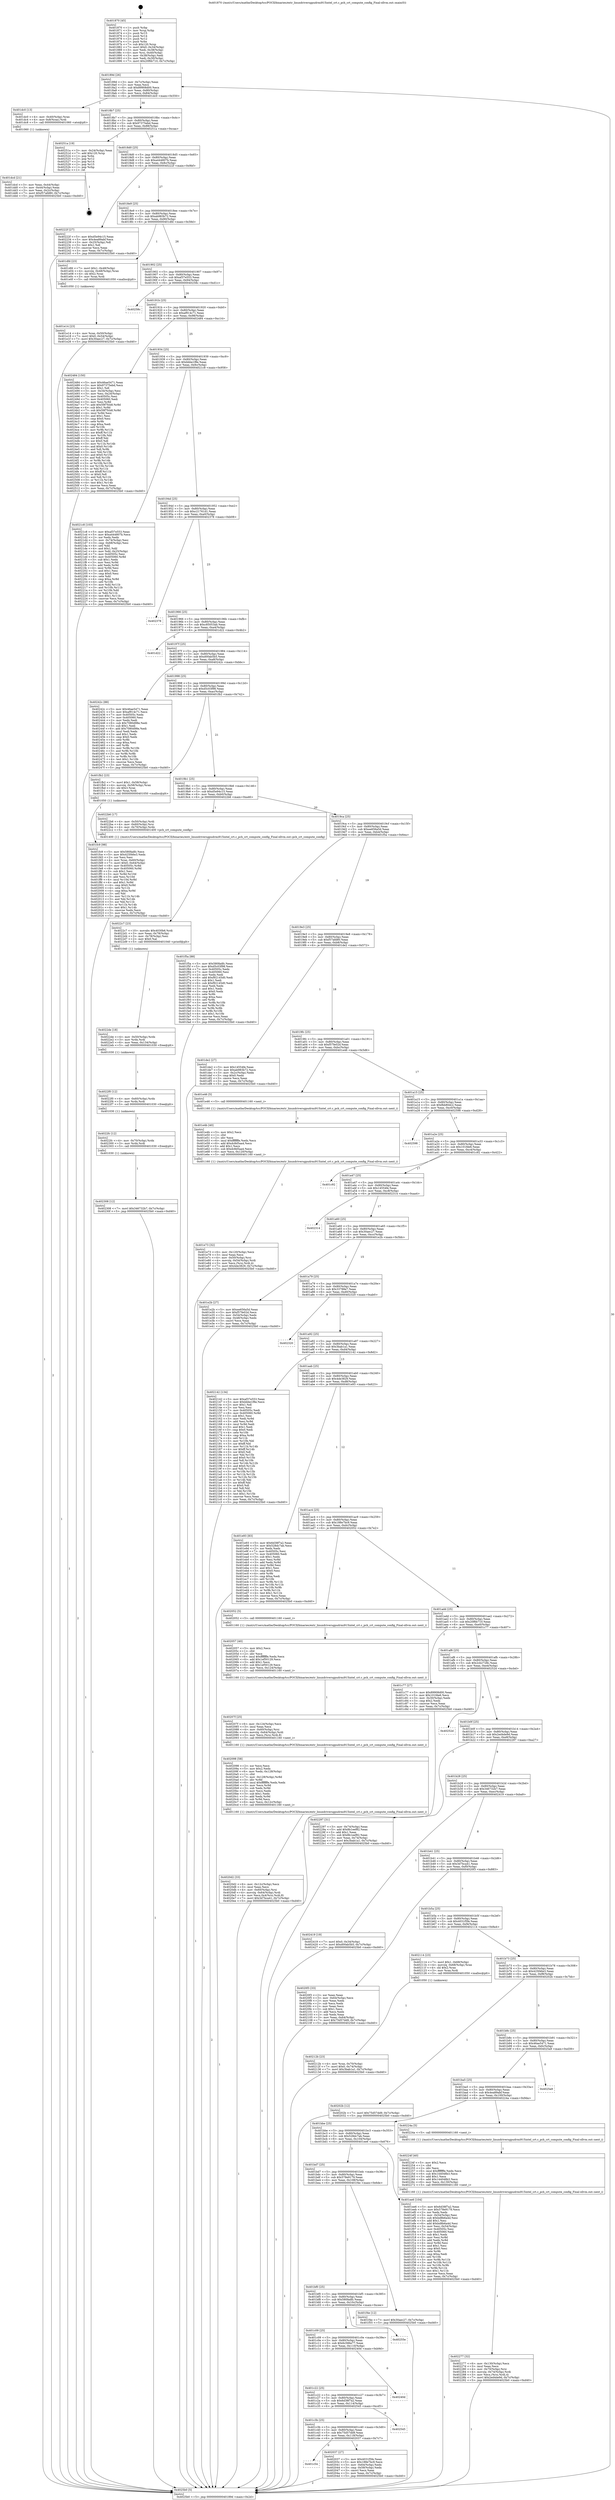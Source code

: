 digraph "0x401870" {
  label = "0x401870 (/mnt/c/Users/mathe/Desktop/tcc/POCII/binaries/extr_linuxdriversgpudrmi915intel_crt.c_pch_crt_compute_config_Final-ollvm.out::main(0))"
  labelloc = "t"
  node[shape=record]

  Entry [label="",width=0.3,height=0.3,shape=circle,fillcolor=black,style=filled]
  "0x40189d" [label="{
     0x40189d [26]\l
     | [instrs]\l
     &nbsp;&nbsp;0x40189d \<+3\>: mov -0x7c(%rbp),%eax\l
     &nbsp;&nbsp;0x4018a0 \<+2\>: mov %eax,%ecx\l
     &nbsp;&nbsp;0x4018a2 \<+6\>: sub $0x89908d00,%ecx\l
     &nbsp;&nbsp;0x4018a8 \<+3\>: mov %eax,-0x80(%rbp)\l
     &nbsp;&nbsp;0x4018ab \<+6\>: mov %ecx,-0x84(%rbp)\l
     &nbsp;&nbsp;0x4018b1 \<+6\>: je 0000000000401dc0 \<main+0x550\>\l
  }"]
  "0x401dc0" [label="{
     0x401dc0 [13]\l
     | [instrs]\l
     &nbsp;&nbsp;0x401dc0 \<+4\>: mov -0x40(%rbp),%rax\l
     &nbsp;&nbsp;0x401dc4 \<+4\>: mov 0x8(%rax),%rdi\l
     &nbsp;&nbsp;0x401dc8 \<+5\>: call 0000000000401060 \<atoi@plt\>\l
     | [calls]\l
     &nbsp;&nbsp;0x401060 \{1\} (unknown)\l
  }"]
  "0x4018b7" [label="{
     0x4018b7 [25]\l
     | [instrs]\l
     &nbsp;&nbsp;0x4018b7 \<+5\>: jmp 00000000004018bc \<main+0x4c\>\l
     &nbsp;&nbsp;0x4018bc \<+3\>: mov -0x80(%rbp),%eax\l
     &nbsp;&nbsp;0x4018bf \<+5\>: sub $0x97375ebd,%eax\l
     &nbsp;&nbsp;0x4018c4 \<+6\>: mov %eax,-0x88(%rbp)\l
     &nbsp;&nbsp;0x4018ca \<+6\>: je 000000000040251a \<main+0xcaa\>\l
  }"]
  Exit [label="",width=0.3,height=0.3,shape=circle,fillcolor=black,style=filled,peripheries=2]
  "0x40251a" [label="{
     0x40251a [19]\l
     | [instrs]\l
     &nbsp;&nbsp;0x40251a \<+3\>: mov -0x24(%rbp),%eax\l
     &nbsp;&nbsp;0x40251d \<+7\>: add $0x120,%rsp\l
     &nbsp;&nbsp;0x402524 \<+1\>: pop %rbx\l
     &nbsp;&nbsp;0x402525 \<+2\>: pop %r12\l
     &nbsp;&nbsp;0x402527 \<+2\>: pop %r14\l
     &nbsp;&nbsp;0x402529 \<+2\>: pop %r15\l
     &nbsp;&nbsp;0x40252b \<+1\>: pop %rbp\l
     &nbsp;&nbsp;0x40252c \<+1\>: ret\l
  }"]
  "0x4018d0" [label="{
     0x4018d0 [25]\l
     | [instrs]\l
     &nbsp;&nbsp;0x4018d0 \<+5\>: jmp 00000000004018d5 \<main+0x65\>\l
     &nbsp;&nbsp;0x4018d5 \<+3\>: mov -0x80(%rbp),%eax\l
     &nbsp;&nbsp;0x4018d8 \<+5\>: sub $0xa444807b,%eax\l
     &nbsp;&nbsp;0x4018dd \<+6\>: mov %eax,-0x8c(%rbp)\l
     &nbsp;&nbsp;0x4018e3 \<+6\>: je 000000000040222f \<main+0x9bf\>\l
  }"]
  "0x402308" [label="{
     0x402308 [12]\l
     | [instrs]\l
     &nbsp;&nbsp;0x402308 \<+7\>: movl $0x346732b7,-0x7c(%rbp)\l
     &nbsp;&nbsp;0x40230f \<+5\>: jmp 00000000004025b0 \<main+0xd40\>\l
  }"]
  "0x40222f" [label="{
     0x40222f [27]\l
     | [instrs]\l
     &nbsp;&nbsp;0x40222f \<+5\>: mov $0xd5e94c15,%eax\l
     &nbsp;&nbsp;0x402234 \<+5\>: mov $0x4ea89abf,%ecx\l
     &nbsp;&nbsp;0x402239 \<+3\>: mov -0x25(%rbp),%dl\l
     &nbsp;&nbsp;0x40223c \<+3\>: test $0x1,%dl\l
     &nbsp;&nbsp;0x40223f \<+3\>: cmovne %ecx,%eax\l
     &nbsp;&nbsp;0x402242 \<+3\>: mov %eax,-0x7c(%rbp)\l
     &nbsp;&nbsp;0x402245 \<+5\>: jmp 00000000004025b0 \<main+0xd40\>\l
  }"]
  "0x4018e9" [label="{
     0x4018e9 [25]\l
     | [instrs]\l
     &nbsp;&nbsp;0x4018e9 \<+5\>: jmp 00000000004018ee \<main+0x7e\>\l
     &nbsp;&nbsp;0x4018ee \<+3\>: mov -0x80(%rbp),%eax\l
     &nbsp;&nbsp;0x4018f1 \<+5\>: sub $0xab983b72,%eax\l
     &nbsp;&nbsp;0x4018f6 \<+6\>: mov %eax,-0x90(%rbp)\l
     &nbsp;&nbsp;0x4018fc \<+6\>: je 0000000000401dfd \<main+0x58d\>\l
  }"]
  "0x4022fc" [label="{
     0x4022fc [12]\l
     | [instrs]\l
     &nbsp;&nbsp;0x4022fc \<+4\>: mov -0x70(%rbp),%rdx\l
     &nbsp;&nbsp;0x402300 \<+3\>: mov %rdx,%rdi\l
     &nbsp;&nbsp;0x402303 \<+5\>: call 0000000000401030 \<free@plt\>\l
     | [calls]\l
     &nbsp;&nbsp;0x401030 \{1\} (unknown)\l
  }"]
  "0x401dfd" [label="{
     0x401dfd [23]\l
     | [instrs]\l
     &nbsp;&nbsp;0x401dfd \<+7\>: movl $0x1,-0x48(%rbp)\l
     &nbsp;&nbsp;0x401e04 \<+4\>: movslq -0x48(%rbp),%rax\l
     &nbsp;&nbsp;0x401e08 \<+4\>: shl $0x2,%rax\l
     &nbsp;&nbsp;0x401e0c \<+3\>: mov %rax,%rdi\l
     &nbsp;&nbsp;0x401e0f \<+5\>: call 0000000000401050 \<malloc@plt\>\l
     | [calls]\l
     &nbsp;&nbsp;0x401050 \{1\} (unknown)\l
  }"]
  "0x401902" [label="{
     0x401902 [25]\l
     | [instrs]\l
     &nbsp;&nbsp;0x401902 \<+5\>: jmp 0000000000401907 \<main+0x97\>\l
     &nbsp;&nbsp;0x401907 \<+3\>: mov -0x80(%rbp),%eax\l
     &nbsp;&nbsp;0x40190a \<+5\>: sub $0xaf37e553,%eax\l
     &nbsp;&nbsp;0x40190f \<+6\>: mov %eax,-0x94(%rbp)\l
     &nbsp;&nbsp;0x401915 \<+6\>: je 000000000040258c \<main+0xd1c\>\l
  }"]
  "0x4022f0" [label="{
     0x4022f0 [12]\l
     | [instrs]\l
     &nbsp;&nbsp;0x4022f0 \<+4\>: mov -0x60(%rbp),%rdx\l
     &nbsp;&nbsp;0x4022f4 \<+3\>: mov %rdx,%rdi\l
     &nbsp;&nbsp;0x4022f7 \<+5\>: call 0000000000401030 \<free@plt\>\l
     | [calls]\l
     &nbsp;&nbsp;0x401030 \{1\} (unknown)\l
  }"]
  "0x40258c" [label="{
     0x40258c\l
  }", style=dashed]
  "0x40191b" [label="{
     0x40191b [25]\l
     | [instrs]\l
     &nbsp;&nbsp;0x40191b \<+5\>: jmp 0000000000401920 \<main+0xb0\>\l
     &nbsp;&nbsp;0x401920 \<+3\>: mov -0x80(%rbp),%eax\l
     &nbsp;&nbsp;0x401923 \<+5\>: sub $0xaf914c71,%eax\l
     &nbsp;&nbsp;0x401928 \<+6\>: mov %eax,-0x98(%rbp)\l
     &nbsp;&nbsp;0x40192e \<+6\>: je 0000000000402484 \<main+0xc14\>\l
  }"]
  "0x4022de" [label="{
     0x4022de [18]\l
     | [instrs]\l
     &nbsp;&nbsp;0x4022de \<+4\>: mov -0x50(%rbp),%rdx\l
     &nbsp;&nbsp;0x4022e2 \<+3\>: mov %rdx,%rdi\l
     &nbsp;&nbsp;0x4022e5 \<+6\>: mov %eax,-0x134(%rbp)\l
     &nbsp;&nbsp;0x4022eb \<+5\>: call 0000000000401030 \<free@plt\>\l
     | [calls]\l
     &nbsp;&nbsp;0x401030 \{1\} (unknown)\l
  }"]
  "0x402484" [label="{
     0x402484 [150]\l
     | [instrs]\l
     &nbsp;&nbsp;0x402484 \<+5\>: mov $0x46ae5471,%eax\l
     &nbsp;&nbsp;0x402489 \<+5\>: mov $0x97375ebd,%ecx\l
     &nbsp;&nbsp;0x40248e \<+2\>: mov $0x1,%dl\l
     &nbsp;&nbsp;0x402490 \<+3\>: mov -0x34(%rbp),%esi\l
     &nbsp;&nbsp;0x402493 \<+3\>: mov %esi,-0x24(%rbp)\l
     &nbsp;&nbsp;0x402496 \<+7\>: mov 0x40505c,%esi\l
     &nbsp;&nbsp;0x40249d \<+7\>: mov 0x405060,%edi\l
     &nbsp;&nbsp;0x4024a4 \<+3\>: mov %esi,%r8d\l
     &nbsp;&nbsp;0x4024a7 \<+7\>: add $0x59f7fcb8,%r8d\l
     &nbsp;&nbsp;0x4024ae \<+4\>: sub $0x1,%r8d\l
     &nbsp;&nbsp;0x4024b2 \<+7\>: sub $0x59f7fcb8,%r8d\l
     &nbsp;&nbsp;0x4024b9 \<+4\>: imul %r8d,%esi\l
     &nbsp;&nbsp;0x4024bd \<+3\>: and $0x1,%esi\l
     &nbsp;&nbsp;0x4024c0 \<+3\>: cmp $0x0,%esi\l
     &nbsp;&nbsp;0x4024c3 \<+4\>: sete %r9b\l
     &nbsp;&nbsp;0x4024c7 \<+3\>: cmp $0xa,%edi\l
     &nbsp;&nbsp;0x4024ca \<+4\>: setl %r10b\l
     &nbsp;&nbsp;0x4024ce \<+3\>: mov %r9b,%r11b\l
     &nbsp;&nbsp;0x4024d1 \<+4\>: xor $0xff,%r11b\l
     &nbsp;&nbsp;0x4024d5 \<+3\>: mov %r10b,%bl\l
     &nbsp;&nbsp;0x4024d8 \<+3\>: xor $0xff,%bl\l
     &nbsp;&nbsp;0x4024db \<+3\>: xor $0x0,%dl\l
     &nbsp;&nbsp;0x4024de \<+3\>: mov %r11b,%r14b\l
     &nbsp;&nbsp;0x4024e1 \<+4\>: and $0x0,%r14b\l
     &nbsp;&nbsp;0x4024e5 \<+3\>: and %dl,%r9b\l
     &nbsp;&nbsp;0x4024e8 \<+3\>: mov %bl,%r15b\l
     &nbsp;&nbsp;0x4024eb \<+4\>: and $0x0,%r15b\l
     &nbsp;&nbsp;0x4024ef \<+3\>: and %dl,%r10b\l
     &nbsp;&nbsp;0x4024f2 \<+3\>: or %r9b,%r14b\l
     &nbsp;&nbsp;0x4024f5 \<+3\>: or %r10b,%r15b\l
     &nbsp;&nbsp;0x4024f8 \<+3\>: xor %r15b,%r14b\l
     &nbsp;&nbsp;0x4024fb \<+3\>: or %bl,%r11b\l
     &nbsp;&nbsp;0x4024fe \<+4\>: xor $0xff,%r11b\l
     &nbsp;&nbsp;0x402502 \<+3\>: or $0x0,%dl\l
     &nbsp;&nbsp;0x402505 \<+3\>: and %dl,%r11b\l
     &nbsp;&nbsp;0x402508 \<+3\>: or %r11b,%r14b\l
     &nbsp;&nbsp;0x40250b \<+4\>: test $0x1,%r14b\l
     &nbsp;&nbsp;0x40250f \<+3\>: cmovne %ecx,%eax\l
     &nbsp;&nbsp;0x402512 \<+3\>: mov %eax,-0x7c(%rbp)\l
     &nbsp;&nbsp;0x402515 \<+5\>: jmp 00000000004025b0 \<main+0xd40\>\l
  }"]
  "0x401934" [label="{
     0x401934 [25]\l
     | [instrs]\l
     &nbsp;&nbsp;0x401934 \<+5\>: jmp 0000000000401939 \<main+0xc9\>\l
     &nbsp;&nbsp;0x401939 \<+3\>: mov -0x80(%rbp),%eax\l
     &nbsp;&nbsp;0x40193c \<+5\>: sub $0xbbbe1f8e,%eax\l
     &nbsp;&nbsp;0x401941 \<+6\>: mov %eax,-0x9c(%rbp)\l
     &nbsp;&nbsp;0x401947 \<+6\>: je 00000000004021c8 \<main+0x958\>\l
  }"]
  "0x4022c7" [label="{
     0x4022c7 [23]\l
     | [instrs]\l
     &nbsp;&nbsp;0x4022c7 \<+10\>: movabs $0x4030b6,%rdi\l
     &nbsp;&nbsp;0x4022d1 \<+3\>: mov %eax,-0x78(%rbp)\l
     &nbsp;&nbsp;0x4022d4 \<+3\>: mov -0x78(%rbp),%esi\l
     &nbsp;&nbsp;0x4022d7 \<+2\>: mov $0x0,%al\l
     &nbsp;&nbsp;0x4022d9 \<+5\>: call 0000000000401040 \<printf@plt\>\l
     | [calls]\l
     &nbsp;&nbsp;0x401040 \{1\} (unknown)\l
  }"]
  "0x4021c8" [label="{
     0x4021c8 [103]\l
     | [instrs]\l
     &nbsp;&nbsp;0x4021c8 \<+5\>: mov $0xaf37e553,%eax\l
     &nbsp;&nbsp;0x4021cd \<+5\>: mov $0xa444807b,%ecx\l
     &nbsp;&nbsp;0x4021d2 \<+2\>: xor %edx,%edx\l
     &nbsp;&nbsp;0x4021d4 \<+3\>: mov -0x74(%rbp),%esi\l
     &nbsp;&nbsp;0x4021d7 \<+3\>: cmp -0x68(%rbp),%esi\l
     &nbsp;&nbsp;0x4021da \<+4\>: setl %dil\l
     &nbsp;&nbsp;0x4021de \<+4\>: and $0x1,%dil\l
     &nbsp;&nbsp;0x4021e2 \<+4\>: mov %dil,-0x25(%rbp)\l
     &nbsp;&nbsp;0x4021e6 \<+7\>: mov 0x40505c,%esi\l
     &nbsp;&nbsp;0x4021ed \<+8\>: mov 0x405060,%r8d\l
     &nbsp;&nbsp;0x4021f5 \<+3\>: sub $0x1,%edx\l
     &nbsp;&nbsp;0x4021f8 \<+3\>: mov %esi,%r9d\l
     &nbsp;&nbsp;0x4021fb \<+3\>: add %edx,%r9d\l
     &nbsp;&nbsp;0x4021fe \<+4\>: imul %r9d,%esi\l
     &nbsp;&nbsp;0x402202 \<+3\>: and $0x1,%esi\l
     &nbsp;&nbsp;0x402205 \<+3\>: cmp $0x0,%esi\l
     &nbsp;&nbsp;0x402208 \<+4\>: sete %dil\l
     &nbsp;&nbsp;0x40220c \<+4\>: cmp $0xa,%r8d\l
     &nbsp;&nbsp;0x402210 \<+4\>: setl %r10b\l
     &nbsp;&nbsp;0x402214 \<+3\>: mov %dil,%r11b\l
     &nbsp;&nbsp;0x402217 \<+3\>: and %r10b,%r11b\l
     &nbsp;&nbsp;0x40221a \<+3\>: xor %r10b,%dil\l
     &nbsp;&nbsp;0x40221d \<+3\>: or %dil,%r11b\l
     &nbsp;&nbsp;0x402220 \<+4\>: test $0x1,%r11b\l
     &nbsp;&nbsp;0x402224 \<+3\>: cmovne %ecx,%eax\l
     &nbsp;&nbsp;0x402227 \<+3\>: mov %eax,-0x7c(%rbp)\l
     &nbsp;&nbsp;0x40222a \<+5\>: jmp 00000000004025b0 \<main+0xd40\>\l
  }"]
  "0x40194d" [label="{
     0x40194d [25]\l
     | [instrs]\l
     &nbsp;&nbsp;0x40194d \<+5\>: jmp 0000000000401952 \<main+0xe2\>\l
     &nbsp;&nbsp;0x401952 \<+3\>: mov -0x80(%rbp),%eax\l
     &nbsp;&nbsp;0x401955 \<+5\>: sub $0xc21761d1,%eax\l
     &nbsp;&nbsp;0x40195a \<+6\>: mov %eax,-0xa0(%rbp)\l
     &nbsp;&nbsp;0x401960 \<+6\>: je 0000000000402378 \<main+0xb08\>\l
  }"]
  "0x402277" [label="{
     0x402277 [32]\l
     | [instrs]\l
     &nbsp;&nbsp;0x402277 \<+6\>: mov -0x130(%rbp),%ecx\l
     &nbsp;&nbsp;0x40227d \<+3\>: imul %eax,%ecx\l
     &nbsp;&nbsp;0x402280 \<+4\>: mov -0x70(%rbp),%rsi\l
     &nbsp;&nbsp;0x402284 \<+4\>: movslq -0x74(%rbp),%rdi\l
     &nbsp;&nbsp;0x402288 \<+3\>: mov %ecx,(%rsi,%rdi,4)\l
     &nbsp;&nbsp;0x40228b \<+7\>: movl $0x2ed4de9d,-0x7c(%rbp)\l
     &nbsp;&nbsp;0x402292 \<+5\>: jmp 00000000004025b0 \<main+0xd40\>\l
  }"]
  "0x402378" [label="{
     0x402378\l
  }", style=dashed]
  "0x401966" [label="{
     0x401966 [25]\l
     | [instrs]\l
     &nbsp;&nbsp;0x401966 \<+5\>: jmp 000000000040196b \<main+0xfb\>\l
     &nbsp;&nbsp;0x40196b \<+3\>: mov -0x80(%rbp),%eax\l
     &nbsp;&nbsp;0x40196e \<+5\>: sub $0xc85053ab,%eax\l
     &nbsp;&nbsp;0x401973 \<+6\>: mov %eax,-0xa4(%rbp)\l
     &nbsp;&nbsp;0x401979 \<+6\>: je 0000000000401d22 \<main+0x4b2\>\l
  }"]
  "0x40224f" [label="{
     0x40224f [40]\l
     | [instrs]\l
     &nbsp;&nbsp;0x40224f \<+5\>: mov $0x2,%ecx\l
     &nbsp;&nbsp;0x402254 \<+1\>: cltd\l
     &nbsp;&nbsp;0x402255 \<+2\>: idiv %ecx\l
     &nbsp;&nbsp;0x402257 \<+6\>: imul $0xfffffffe,%edx,%ecx\l
     &nbsp;&nbsp;0x40225d \<+6\>: sub $0x144048b3,%ecx\l
     &nbsp;&nbsp;0x402263 \<+3\>: add $0x1,%ecx\l
     &nbsp;&nbsp;0x402266 \<+6\>: add $0x144048b3,%ecx\l
     &nbsp;&nbsp;0x40226c \<+6\>: mov %ecx,-0x130(%rbp)\l
     &nbsp;&nbsp;0x402272 \<+5\>: call 0000000000401160 \<next_i\>\l
     | [calls]\l
     &nbsp;&nbsp;0x401160 \{1\} (/mnt/c/Users/mathe/Desktop/tcc/POCII/binaries/extr_linuxdriversgpudrmi915intel_crt.c_pch_crt_compute_config_Final-ollvm.out::next_i)\l
  }"]
  "0x401d22" [label="{
     0x401d22\l
  }", style=dashed]
  "0x40197f" [label="{
     0x40197f [25]\l
     | [instrs]\l
     &nbsp;&nbsp;0x40197f \<+5\>: jmp 0000000000401984 \<main+0x114\>\l
     &nbsp;&nbsp;0x401984 \<+3\>: mov -0x80(%rbp),%eax\l
     &nbsp;&nbsp;0x401987 \<+5\>: sub $0xd00ab5b5,%eax\l
     &nbsp;&nbsp;0x40198c \<+6\>: mov %eax,-0xa8(%rbp)\l
     &nbsp;&nbsp;0x401992 \<+6\>: je 000000000040242c \<main+0xbbc\>\l
  }"]
  "0x40212b" [label="{
     0x40212b [23]\l
     | [instrs]\l
     &nbsp;&nbsp;0x40212b \<+4\>: mov %rax,-0x70(%rbp)\l
     &nbsp;&nbsp;0x40212f \<+7\>: movl $0x0,-0x74(%rbp)\l
     &nbsp;&nbsp;0x402136 \<+7\>: movl $0x3bab1a1,-0x7c(%rbp)\l
     &nbsp;&nbsp;0x40213d \<+5\>: jmp 00000000004025b0 \<main+0xd40\>\l
  }"]
  "0x40242c" [label="{
     0x40242c [88]\l
     | [instrs]\l
     &nbsp;&nbsp;0x40242c \<+5\>: mov $0x46ae5471,%eax\l
     &nbsp;&nbsp;0x402431 \<+5\>: mov $0xaf914c71,%ecx\l
     &nbsp;&nbsp;0x402436 \<+7\>: mov 0x40505c,%edx\l
     &nbsp;&nbsp;0x40243d \<+7\>: mov 0x405060,%esi\l
     &nbsp;&nbsp;0x402444 \<+2\>: mov %edx,%edi\l
     &nbsp;&nbsp;0x402446 \<+6\>: sub $0x7080d98e,%edi\l
     &nbsp;&nbsp;0x40244c \<+3\>: sub $0x1,%edi\l
     &nbsp;&nbsp;0x40244f \<+6\>: add $0x7080d98e,%edi\l
     &nbsp;&nbsp;0x402455 \<+3\>: imul %edi,%edx\l
     &nbsp;&nbsp;0x402458 \<+3\>: and $0x1,%edx\l
     &nbsp;&nbsp;0x40245b \<+3\>: cmp $0x0,%edx\l
     &nbsp;&nbsp;0x40245e \<+4\>: sete %r8b\l
     &nbsp;&nbsp;0x402462 \<+3\>: cmp $0xa,%esi\l
     &nbsp;&nbsp;0x402465 \<+4\>: setl %r9b\l
     &nbsp;&nbsp;0x402469 \<+3\>: mov %r8b,%r10b\l
     &nbsp;&nbsp;0x40246c \<+3\>: and %r9b,%r10b\l
     &nbsp;&nbsp;0x40246f \<+3\>: xor %r9b,%r8b\l
     &nbsp;&nbsp;0x402472 \<+3\>: or %r8b,%r10b\l
     &nbsp;&nbsp;0x402475 \<+4\>: test $0x1,%r10b\l
     &nbsp;&nbsp;0x402479 \<+3\>: cmovne %ecx,%eax\l
     &nbsp;&nbsp;0x40247c \<+3\>: mov %eax,-0x7c(%rbp)\l
     &nbsp;&nbsp;0x40247f \<+5\>: jmp 00000000004025b0 \<main+0xd40\>\l
  }"]
  "0x401998" [label="{
     0x401998 [25]\l
     | [instrs]\l
     &nbsp;&nbsp;0x401998 \<+5\>: jmp 000000000040199d \<main+0x12d\>\l
     &nbsp;&nbsp;0x40199d \<+3\>: mov -0x80(%rbp),%eax\l
     &nbsp;&nbsp;0x4019a0 \<+5\>: sub $0xd5c03f98,%eax\l
     &nbsp;&nbsp;0x4019a5 \<+6\>: mov %eax,-0xac(%rbp)\l
     &nbsp;&nbsp;0x4019ab \<+6\>: je 0000000000401fb2 \<main+0x742\>\l
  }"]
  "0x4020d2" [label="{
     0x4020d2 [33]\l
     | [instrs]\l
     &nbsp;&nbsp;0x4020d2 \<+6\>: mov -0x12c(%rbp),%ecx\l
     &nbsp;&nbsp;0x4020d8 \<+3\>: imul %eax,%ecx\l
     &nbsp;&nbsp;0x4020db \<+4\>: mov -0x60(%rbp),%rsi\l
     &nbsp;&nbsp;0x4020df \<+4\>: movslq -0x64(%rbp),%rdi\l
     &nbsp;&nbsp;0x4020e3 \<+4\>: mov %ecx,0x4(%rsi,%rdi,8)\l
     &nbsp;&nbsp;0x4020e7 \<+7\>: movl $0x3d7bca41,-0x7c(%rbp)\l
     &nbsp;&nbsp;0x4020ee \<+5\>: jmp 00000000004025b0 \<main+0xd40\>\l
  }"]
  "0x401fb2" [label="{
     0x401fb2 [23]\l
     | [instrs]\l
     &nbsp;&nbsp;0x401fb2 \<+7\>: movl $0x1,-0x58(%rbp)\l
     &nbsp;&nbsp;0x401fb9 \<+4\>: movslq -0x58(%rbp),%rax\l
     &nbsp;&nbsp;0x401fbd \<+4\>: shl $0x3,%rax\l
     &nbsp;&nbsp;0x401fc1 \<+3\>: mov %rax,%rdi\l
     &nbsp;&nbsp;0x401fc4 \<+5\>: call 0000000000401050 \<malloc@plt\>\l
     | [calls]\l
     &nbsp;&nbsp;0x401050 \{1\} (unknown)\l
  }"]
  "0x4019b1" [label="{
     0x4019b1 [25]\l
     | [instrs]\l
     &nbsp;&nbsp;0x4019b1 \<+5\>: jmp 00000000004019b6 \<main+0x146\>\l
     &nbsp;&nbsp;0x4019b6 \<+3\>: mov -0x80(%rbp),%eax\l
     &nbsp;&nbsp;0x4019b9 \<+5\>: sub $0xd5e94c15,%eax\l
     &nbsp;&nbsp;0x4019be \<+6\>: mov %eax,-0xb0(%rbp)\l
     &nbsp;&nbsp;0x4019c4 \<+6\>: je 00000000004022b6 \<main+0xa46\>\l
  }"]
  "0x402098" [label="{
     0x402098 [58]\l
     | [instrs]\l
     &nbsp;&nbsp;0x402098 \<+2\>: xor %ecx,%ecx\l
     &nbsp;&nbsp;0x40209a \<+5\>: mov $0x2,%edx\l
     &nbsp;&nbsp;0x40209f \<+6\>: mov %edx,-0x128(%rbp)\l
     &nbsp;&nbsp;0x4020a5 \<+1\>: cltd\l
     &nbsp;&nbsp;0x4020a6 \<+7\>: mov -0x128(%rbp),%r8d\l
     &nbsp;&nbsp;0x4020ad \<+3\>: idiv %r8d\l
     &nbsp;&nbsp;0x4020b0 \<+6\>: imul $0xfffffffe,%edx,%edx\l
     &nbsp;&nbsp;0x4020b6 \<+3\>: mov %ecx,%r9d\l
     &nbsp;&nbsp;0x4020b9 \<+3\>: sub %edx,%r9d\l
     &nbsp;&nbsp;0x4020bc \<+2\>: mov %ecx,%edx\l
     &nbsp;&nbsp;0x4020be \<+3\>: sub $0x1,%edx\l
     &nbsp;&nbsp;0x4020c1 \<+3\>: add %edx,%r9d\l
     &nbsp;&nbsp;0x4020c4 \<+3\>: sub %r9d,%ecx\l
     &nbsp;&nbsp;0x4020c7 \<+6\>: mov %ecx,-0x12c(%rbp)\l
     &nbsp;&nbsp;0x4020cd \<+5\>: call 0000000000401160 \<next_i\>\l
     | [calls]\l
     &nbsp;&nbsp;0x401160 \{1\} (/mnt/c/Users/mathe/Desktop/tcc/POCII/binaries/extr_linuxdriversgpudrmi915intel_crt.c_pch_crt_compute_config_Final-ollvm.out::next_i)\l
  }"]
  "0x4022b6" [label="{
     0x4022b6 [17]\l
     | [instrs]\l
     &nbsp;&nbsp;0x4022b6 \<+4\>: mov -0x50(%rbp),%rdi\l
     &nbsp;&nbsp;0x4022ba \<+4\>: mov -0x60(%rbp),%rsi\l
     &nbsp;&nbsp;0x4022be \<+4\>: mov -0x70(%rbp),%rdx\l
     &nbsp;&nbsp;0x4022c2 \<+5\>: call 0000000000401400 \<pch_crt_compute_config\>\l
     | [calls]\l
     &nbsp;&nbsp;0x401400 \{1\} (/mnt/c/Users/mathe/Desktop/tcc/POCII/binaries/extr_linuxdriversgpudrmi915intel_crt.c_pch_crt_compute_config_Final-ollvm.out::pch_crt_compute_config)\l
  }"]
  "0x4019ca" [label="{
     0x4019ca [25]\l
     | [instrs]\l
     &nbsp;&nbsp;0x4019ca \<+5\>: jmp 00000000004019cf \<main+0x15f\>\l
     &nbsp;&nbsp;0x4019cf \<+3\>: mov -0x80(%rbp),%eax\l
     &nbsp;&nbsp;0x4019d2 \<+5\>: sub $0xee656a5d,%eax\l
     &nbsp;&nbsp;0x4019d7 \<+6\>: mov %eax,-0xb4(%rbp)\l
     &nbsp;&nbsp;0x4019dd \<+6\>: je 0000000000401f5a \<main+0x6ea\>\l
  }"]
  "0x40207f" [label="{
     0x40207f [25]\l
     | [instrs]\l
     &nbsp;&nbsp;0x40207f \<+6\>: mov -0x124(%rbp),%ecx\l
     &nbsp;&nbsp;0x402085 \<+3\>: imul %eax,%ecx\l
     &nbsp;&nbsp;0x402088 \<+4\>: mov -0x60(%rbp),%rsi\l
     &nbsp;&nbsp;0x40208c \<+4\>: movslq -0x64(%rbp),%rdi\l
     &nbsp;&nbsp;0x402090 \<+3\>: mov %ecx,(%rsi,%rdi,8)\l
     &nbsp;&nbsp;0x402093 \<+5\>: call 0000000000401160 \<next_i\>\l
     | [calls]\l
     &nbsp;&nbsp;0x401160 \{1\} (/mnt/c/Users/mathe/Desktop/tcc/POCII/binaries/extr_linuxdriversgpudrmi915intel_crt.c_pch_crt_compute_config_Final-ollvm.out::next_i)\l
  }"]
  "0x401f5a" [label="{
     0x401f5a [88]\l
     | [instrs]\l
     &nbsp;&nbsp;0x401f5a \<+5\>: mov $0x580fadfc,%eax\l
     &nbsp;&nbsp;0x401f5f \<+5\>: mov $0xd5c03f98,%ecx\l
     &nbsp;&nbsp;0x401f64 \<+7\>: mov 0x40505c,%edx\l
     &nbsp;&nbsp;0x401f6b \<+7\>: mov 0x405060,%esi\l
     &nbsp;&nbsp;0x401f72 \<+2\>: mov %edx,%edi\l
     &nbsp;&nbsp;0x401f74 \<+6\>: add $0xf92145d0,%edi\l
     &nbsp;&nbsp;0x401f7a \<+3\>: sub $0x1,%edi\l
     &nbsp;&nbsp;0x401f7d \<+6\>: sub $0xf92145d0,%edi\l
     &nbsp;&nbsp;0x401f83 \<+3\>: imul %edi,%edx\l
     &nbsp;&nbsp;0x401f86 \<+3\>: and $0x1,%edx\l
     &nbsp;&nbsp;0x401f89 \<+3\>: cmp $0x0,%edx\l
     &nbsp;&nbsp;0x401f8c \<+4\>: sete %r8b\l
     &nbsp;&nbsp;0x401f90 \<+3\>: cmp $0xa,%esi\l
     &nbsp;&nbsp;0x401f93 \<+4\>: setl %r9b\l
     &nbsp;&nbsp;0x401f97 \<+3\>: mov %r8b,%r10b\l
     &nbsp;&nbsp;0x401f9a \<+3\>: and %r9b,%r10b\l
     &nbsp;&nbsp;0x401f9d \<+3\>: xor %r9b,%r8b\l
     &nbsp;&nbsp;0x401fa0 \<+3\>: or %r8b,%r10b\l
     &nbsp;&nbsp;0x401fa3 \<+4\>: test $0x1,%r10b\l
     &nbsp;&nbsp;0x401fa7 \<+3\>: cmovne %ecx,%eax\l
     &nbsp;&nbsp;0x401faa \<+3\>: mov %eax,-0x7c(%rbp)\l
     &nbsp;&nbsp;0x401fad \<+5\>: jmp 00000000004025b0 \<main+0xd40\>\l
  }"]
  "0x4019e3" [label="{
     0x4019e3 [25]\l
     | [instrs]\l
     &nbsp;&nbsp;0x4019e3 \<+5\>: jmp 00000000004019e8 \<main+0x178\>\l
     &nbsp;&nbsp;0x4019e8 \<+3\>: mov -0x80(%rbp),%eax\l
     &nbsp;&nbsp;0x4019eb \<+5\>: sub $0xf57afd80,%eax\l
     &nbsp;&nbsp;0x4019f0 \<+6\>: mov %eax,-0xb8(%rbp)\l
     &nbsp;&nbsp;0x4019f6 \<+6\>: je 0000000000401de2 \<main+0x572\>\l
  }"]
  "0x402057" [label="{
     0x402057 [40]\l
     | [instrs]\l
     &nbsp;&nbsp;0x402057 \<+5\>: mov $0x2,%ecx\l
     &nbsp;&nbsp;0x40205c \<+1\>: cltd\l
     &nbsp;&nbsp;0x40205d \<+2\>: idiv %ecx\l
     &nbsp;&nbsp;0x40205f \<+6\>: imul $0xfffffffe,%edx,%ecx\l
     &nbsp;&nbsp;0x402065 \<+6\>: add $0x1ef50129,%ecx\l
     &nbsp;&nbsp;0x40206b \<+3\>: add $0x1,%ecx\l
     &nbsp;&nbsp;0x40206e \<+6\>: sub $0x1ef50129,%ecx\l
     &nbsp;&nbsp;0x402074 \<+6\>: mov %ecx,-0x124(%rbp)\l
     &nbsp;&nbsp;0x40207a \<+5\>: call 0000000000401160 \<next_i\>\l
     | [calls]\l
     &nbsp;&nbsp;0x401160 \{1\} (/mnt/c/Users/mathe/Desktop/tcc/POCII/binaries/extr_linuxdriversgpudrmi915intel_crt.c_pch_crt_compute_config_Final-ollvm.out::next_i)\l
  }"]
  "0x401de2" [label="{
     0x401de2 [27]\l
     | [instrs]\l
     &nbsp;&nbsp;0x401de2 \<+5\>: mov $0x14554fe,%eax\l
     &nbsp;&nbsp;0x401de7 \<+5\>: mov $0xab983b72,%ecx\l
     &nbsp;&nbsp;0x401dec \<+3\>: mov -0x2c(%rbp),%edx\l
     &nbsp;&nbsp;0x401def \<+3\>: cmp $0x0,%edx\l
     &nbsp;&nbsp;0x401df2 \<+3\>: cmove %ecx,%eax\l
     &nbsp;&nbsp;0x401df5 \<+3\>: mov %eax,-0x7c(%rbp)\l
     &nbsp;&nbsp;0x401df8 \<+5\>: jmp 00000000004025b0 \<main+0xd40\>\l
  }"]
  "0x4019fc" [label="{
     0x4019fc [25]\l
     | [instrs]\l
     &nbsp;&nbsp;0x4019fc \<+5\>: jmp 0000000000401a01 \<main+0x191\>\l
     &nbsp;&nbsp;0x401a01 \<+3\>: mov -0x80(%rbp),%eax\l
     &nbsp;&nbsp;0x401a04 \<+5\>: sub $0xf57fe02d,%eax\l
     &nbsp;&nbsp;0x401a09 \<+6\>: mov %eax,-0xbc(%rbp)\l
     &nbsp;&nbsp;0x401a0f \<+6\>: je 0000000000401e46 \<main+0x5d6\>\l
  }"]
  "0x401c54" [label="{
     0x401c54\l
  }", style=dashed]
  "0x401e46" [label="{
     0x401e46 [5]\l
     | [instrs]\l
     &nbsp;&nbsp;0x401e46 \<+5\>: call 0000000000401160 \<next_i\>\l
     | [calls]\l
     &nbsp;&nbsp;0x401160 \{1\} (/mnt/c/Users/mathe/Desktop/tcc/POCII/binaries/extr_linuxdriversgpudrmi915intel_crt.c_pch_crt_compute_config_Final-ollvm.out::next_i)\l
  }"]
  "0x401a15" [label="{
     0x401a15 [25]\l
     | [instrs]\l
     &nbsp;&nbsp;0x401a15 \<+5\>: jmp 0000000000401a1a \<main+0x1aa\>\l
     &nbsp;&nbsp;0x401a1a \<+3\>: mov -0x80(%rbp),%eax\l
     &nbsp;&nbsp;0x401a1d \<+5\>: sub $0xfbb80dc2,%eax\l
     &nbsp;&nbsp;0x401a22 \<+6\>: mov %eax,-0xc0(%rbp)\l
     &nbsp;&nbsp;0x401a28 \<+6\>: je 0000000000402598 \<main+0xd28\>\l
  }"]
  "0x402037" [label="{
     0x402037 [27]\l
     | [instrs]\l
     &nbsp;&nbsp;0x402037 \<+5\>: mov $0x4031f5fe,%eax\l
     &nbsp;&nbsp;0x40203c \<+5\>: mov $0x188e7bc9,%ecx\l
     &nbsp;&nbsp;0x402041 \<+3\>: mov -0x64(%rbp),%edx\l
     &nbsp;&nbsp;0x402044 \<+3\>: cmp -0x58(%rbp),%edx\l
     &nbsp;&nbsp;0x402047 \<+3\>: cmovl %ecx,%eax\l
     &nbsp;&nbsp;0x40204a \<+3\>: mov %eax,-0x7c(%rbp)\l
     &nbsp;&nbsp;0x40204d \<+5\>: jmp 00000000004025b0 \<main+0xd40\>\l
  }"]
  "0x402598" [label="{
     0x402598\l
  }", style=dashed]
  "0x401a2e" [label="{
     0x401a2e [25]\l
     | [instrs]\l
     &nbsp;&nbsp;0x401a2e \<+5\>: jmp 0000000000401a33 \<main+0x1c3\>\l
     &nbsp;&nbsp;0x401a33 \<+3\>: mov -0x80(%rbp),%eax\l
     &nbsp;&nbsp;0x401a36 \<+5\>: sub $0x101fde6,%eax\l
     &nbsp;&nbsp;0x401a3b \<+6\>: mov %eax,-0xc4(%rbp)\l
     &nbsp;&nbsp;0x401a41 \<+6\>: je 0000000000401c92 \<main+0x422\>\l
  }"]
  "0x401c3b" [label="{
     0x401c3b [25]\l
     | [instrs]\l
     &nbsp;&nbsp;0x401c3b \<+5\>: jmp 0000000000401c40 \<main+0x3d0\>\l
     &nbsp;&nbsp;0x401c40 \<+3\>: mov -0x80(%rbp),%eax\l
     &nbsp;&nbsp;0x401c43 \<+5\>: sub $0x75d57dd9,%eax\l
     &nbsp;&nbsp;0x401c48 \<+6\>: mov %eax,-0x118(%rbp)\l
     &nbsp;&nbsp;0x401c4e \<+6\>: je 0000000000402037 \<main+0x7c7\>\l
  }"]
  "0x401c92" [label="{
     0x401c92\l
  }", style=dashed]
  "0x401a47" [label="{
     0x401a47 [25]\l
     | [instrs]\l
     &nbsp;&nbsp;0x401a47 \<+5\>: jmp 0000000000401a4c \<main+0x1dc\>\l
     &nbsp;&nbsp;0x401a4c \<+3\>: mov -0x80(%rbp),%eax\l
     &nbsp;&nbsp;0x401a4f \<+5\>: sub $0x14554fe,%eax\l
     &nbsp;&nbsp;0x401a54 \<+6\>: mov %eax,-0xc8(%rbp)\l
     &nbsp;&nbsp;0x401a5a \<+6\>: je 0000000000402314 \<main+0xaa4\>\l
  }"]
  "0x402545" [label="{
     0x402545\l
  }", style=dashed]
  "0x402314" [label="{
     0x402314\l
  }", style=dashed]
  "0x401a60" [label="{
     0x401a60 [25]\l
     | [instrs]\l
     &nbsp;&nbsp;0x401a60 \<+5\>: jmp 0000000000401a65 \<main+0x1f5\>\l
     &nbsp;&nbsp;0x401a65 \<+3\>: mov -0x80(%rbp),%eax\l
     &nbsp;&nbsp;0x401a68 \<+5\>: sub $0x30aec27,%eax\l
     &nbsp;&nbsp;0x401a6d \<+6\>: mov %eax,-0xcc(%rbp)\l
     &nbsp;&nbsp;0x401a73 \<+6\>: je 0000000000401e2b \<main+0x5bb\>\l
  }"]
  "0x401c22" [label="{
     0x401c22 [25]\l
     | [instrs]\l
     &nbsp;&nbsp;0x401c22 \<+5\>: jmp 0000000000401c27 \<main+0x3b7\>\l
     &nbsp;&nbsp;0x401c27 \<+3\>: mov -0x80(%rbp),%eax\l
     &nbsp;&nbsp;0x401c2a \<+5\>: sub $0x6d38f7a2,%eax\l
     &nbsp;&nbsp;0x401c2f \<+6\>: mov %eax,-0x114(%rbp)\l
     &nbsp;&nbsp;0x401c35 \<+6\>: je 0000000000402545 \<main+0xcd5\>\l
  }"]
  "0x401e2b" [label="{
     0x401e2b [27]\l
     | [instrs]\l
     &nbsp;&nbsp;0x401e2b \<+5\>: mov $0xee656a5d,%eax\l
     &nbsp;&nbsp;0x401e30 \<+5\>: mov $0xf57fe02d,%ecx\l
     &nbsp;&nbsp;0x401e35 \<+3\>: mov -0x54(%rbp),%edx\l
     &nbsp;&nbsp;0x401e38 \<+3\>: cmp -0x48(%rbp),%edx\l
     &nbsp;&nbsp;0x401e3b \<+3\>: cmovl %ecx,%eax\l
     &nbsp;&nbsp;0x401e3e \<+3\>: mov %eax,-0x7c(%rbp)\l
     &nbsp;&nbsp;0x401e41 \<+5\>: jmp 00000000004025b0 \<main+0xd40\>\l
  }"]
  "0x401a79" [label="{
     0x401a79 [25]\l
     | [instrs]\l
     &nbsp;&nbsp;0x401a79 \<+5\>: jmp 0000000000401a7e \<main+0x20e\>\l
     &nbsp;&nbsp;0x401a7e \<+3\>: mov -0x80(%rbp),%eax\l
     &nbsp;&nbsp;0x401a81 \<+5\>: sub $0x33788e7,%eax\l
     &nbsp;&nbsp;0x401a86 \<+6\>: mov %eax,-0xd0(%rbp)\l
     &nbsp;&nbsp;0x401a8c \<+6\>: je 0000000000402320 \<main+0xab0\>\l
  }"]
  "0x40240d" [label="{
     0x40240d\l
  }", style=dashed]
  "0x402320" [label="{
     0x402320\l
  }", style=dashed]
  "0x401a92" [label="{
     0x401a92 [25]\l
     | [instrs]\l
     &nbsp;&nbsp;0x401a92 \<+5\>: jmp 0000000000401a97 \<main+0x227\>\l
     &nbsp;&nbsp;0x401a97 \<+3\>: mov -0x80(%rbp),%eax\l
     &nbsp;&nbsp;0x401a9a \<+5\>: sub $0x3bab1a1,%eax\l
     &nbsp;&nbsp;0x401a9f \<+6\>: mov %eax,-0xd4(%rbp)\l
     &nbsp;&nbsp;0x401aa5 \<+6\>: je 0000000000402142 \<main+0x8d2\>\l
  }"]
  "0x401c09" [label="{
     0x401c09 [25]\l
     | [instrs]\l
     &nbsp;&nbsp;0x401c09 \<+5\>: jmp 0000000000401c0e \<main+0x39e\>\l
     &nbsp;&nbsp;0x401c0e \<+3\>: mov -0x80(%rbp),%eax\l
     &nbsp;&nbsp;0x401c11 \<+5\>: sub $0x6c586e77,%eax\l
     &nbsp;&nbsp;0x401c16 \<+6\>: mov %eax,-0x110(%rbp)\l
     &nbsp;&nbsp;0x401c1c \<+6\>: je 000000000040240d \<main+0xb9d\>\l
  }"]
  "0x402142" [label="{
     0x402142 [134]\l
     | [instrs]\l
     &nbsp;&nbsp;0x402142 \<+5\>: mov $0xaf37e553,%eax\l
     &nbsp;&nbsp;0x402147 \<+5\>: mov $0xbbbe1f8e,%ecx\l
     &nbsp;&nbsp;0x40214c \<+2\>: mov $0x1,%dl\l
     &nbsp;&nbsp;0x40214e \<+2\>: xor %esi,%esi\l
     &nbsp;&nbsp;0x402150 \<+7\>: mov 0x40505c,%edi\l
     &nbsp;&nbsp;0x402157 \<+8\>: mov 0x405060,%r8d\l
     &nbsp;&nbsp;0x40215f \<+3\>: sub $0x1,%esi\l
     &nbsp;&nbsp;0x402162 \<+3\>: mov %edi,%r9d\l
     &nbsp;&nbsp;0x402165 \<+3\>: add %esi,%r9d\l
     &nbsp;&nbsp;0x402168 \<+4\>: imul %r9d,%edi\l
     &nbsp;&nbsp;0x40216c \<+3\>: and $0x1,%edi\l
     &nbsp;&nbsp;0x40216f \<+3\>: cmp $0x0,%edi\l
     &nbsp;&nbsp;0x402172 \<+4\>: sete %r10b\l
     &nbsp;&nbsp;0x402176 \<+4\>: cmp $0xa,%r8d\l
     &nbsp;&nbsp;0x40217a \<+4\>: setl %r11b\l
     &nbsp;&nbsp;0x40217e \<+3\>: mov %r10b,%bl\l
     &nbsp;&nbsp;0x402181 \<+3\>: xor $0xff,%bl\l
     &nbsp;&nbsp;0x402184 \<+3\>: mov %r11b,%r14b\l
     &nbsp;&nbsp;0x402187 \<+4\>: xor $0xff,%r14b\l
     &nbsp;&nbsp;0x40218b \<+3\>: xor $0x0,%dl\l
     &nbsp;&nbsp;0x40218e \<+3\>: mov %bl,%r15b\l
     &nbsp;&nbsp;0x402191 \<+4\>: and $0x0,%r15b\l
     &nbsp;&nbsp;0x402195 \<+3\>: and %dl,%r10b\l
     &nbsp;&nbsp;0x402198 \<+3\>: mov %r14b,%r12b\l
     &nbsp;&nbsp;0x40219b \<+4\>: and $0x0,%r12b\l
     &nbsp;&nbsp;0x40219f \<+3\>: and %dl,%r11b\l
     &nbsp;&nbsp;0x4021a2 \<+3\>: or %r10b,%r15b\l
     &nbsp;&nbsp;0x4021a5 \<+3\>: or %r11b,%r12b\l
     &nbsp;&nbsp;0x4021a8 \<+3\>: xor %r12b,%r15b\l
     &nbsp;&nbsp;0x4021ab \<+3\>: or %r14b,%bl\l
     &nbsp;&nbsp;0x4021ae \<+3\>: xor $0xff,%bl\l
     &nbsp;&nbsp;0x4021b1 \<+3\>: or $0x0,%dl\l
     &nbsp;&nbsp;0x4021b4 \<+2\>: and %dl,%bl\l
     &nbsp;&nbsp;0x4021b6 \<+3\>: or %bl,%r15b\l
     &nbsp;&nbsp;0x4021b9 \<+4\>: test $0x1,%r15b\l
     &nbsp;&nbsp;0x4021bd \<+3\>: cmovne %ecx,%eax\l
     &nbsp;&nbsp;0x4021c0 \<+3\>: mov %eax,-0x7c(%rbp)\l
     &nbsp;&nbsp;0x4021c3 \<+5\>: jmp 00000000004025b0 \<main+0xd40\>\l
  }"]
  "0x401aab" [label="{
     0x401aab [25]\l
     | [instrs]\l
     &nbsp;&nbsp;0x401aab \<+5\>: jmp 0000000000401ab0 \<main+0x240\>\l
     &nbsp;&nbsp;0x401ab0 \<+3\>: mov -0x80(%rbp),%eax\l
     &nbsp;&nbsp;0x401ab3 \<+5\>: sub $0x4de3829,%eax\l
     &nbsp;&nbsp;0x401ab8 \<+6\>: mov %eax,-0xd8(%rbp)\l
     &nbsp;&nbsp;0x401abe \<+6\>: je 0000000000401e93 \<main+0x623\>\l
  }"]
  "0x40255e" [label="{
     0x40255e\l
  }", style=dashed]
  "0x401e93" [label="{
     0x401e93 [83]\l
     | [instrs]\l
     &nbsp;&nbsp;0x401e93 \<+5\>: mov $0x6d38f7a2,%eax\l
     &nbsp;&nbsp;0x401e98 \<+5\>: mov $0x528dc7ab,%ecx\l
     &nbsp;&nbsp;0x401e9d \<+2\>: xor %edx,%edx\l
     &nbsp;&nbsp;0x401e9f \<+7\>: mov 0x40505c,%esi\l
     &nbsp;&nbsp;0x401ea6 \<+7\>: mov 0x405060,%edi\l
     &nbsp;&nbsp;0x401ead \<+3\>: sub $0x1,%edx\l
     &nbsp;&nbsp;0x401eb0 \<+3\>: mov %esi,%r8d\l
     &nbsp;&nbsp;0x401eb3 \<+3\>: add %edx,%r8d\l
     &nbsp;&nbsp;0x401eb6 \<+4\>: imul %r8d,%esi\l
     &nbsp;&nbsp;0x401eba \<+3\>: and $0x1,%esi\l
     &nbsp;&nbsp;0x401ebd \<+3\>: cmp $0x0,%esi\l
     &nbsp;&nbsp;0x401ec0 \<+4\>: sete %r9b\l
     &nbsp;&nbsp;0x401ec4 \<+3\>: cmp $0xa,%edi\l
     &nbsp;&nbsp;0x401ec7 \<+4\>: setl %r10b\l
     &nbsp;&nbsp;0x401ecb \<+3\>: mov %r9b,%r11b\l
     &nbsp;&nbsp;0x401ece \<+3\>: and %r10b,%r11b\l
     &nbsp;&nbsp;0x401ed1 \<+3\>: xor %r10b,%r9b\l
     &nbsp;&nbsp;0x401ed4 \<+3\>: or %r9b,%r11b\l
     &nbsp;&nbsp;0x401ed7 \<+4\>: test $0x1,%r11b\l
     &nbsp;&nbsp;0x401edb \<+3\>: cmovne %ecx,%eax\l
     &nbsp;&nbsp;0x401ede \<+3\>: mov %eax,-0x7c(%rbp)\l
     &nbsp;&nbsp;0x401ee1 \<+5\>: jmp 00000000004025b0 \<main+0xd40\>\l
  }"]
  "0x401ac4" [label="{
     0x401ac4 [25]\l
     | [instrs]\l
     &nbsp;&nbsp;0x401ac4 \<+5\>: jmp 0000000000401ac9 \<main+0x259\>\l
     &nbsp;&nbsp;0x401ac9 \<+3\>: mov -0x80(%rbp),%eax\l
     &nbsp;&nbsp;0x401acc \<+5\>: sub $0x188e7bc9,%eax\l
     &nbsp;&nbsp;0x401ad1 \<+6\>: mov %eax,-0xdc(%rbp)\l
     &nbsp;&nbsp;0x401ad7 \<+6\>: je 0000000000402052 \<main+0x7e2\>\l
  }"]
  "0x401fc9" [label="{
     0x401fc9 [98]\l
     | [instrs]\l
     &nbsp;&nbsp;0x401fc9 \<+5\>: mov $0x580fadfc,%ecx\l
     &nbsp;&nbsp;0x401fce \<+5\>: mov $0x425f46e3,%edx\l
     &nbsp;&nbsp;0x401fd3 \<+2\>: xor %esi,%esi\l
     &nbsp;&nbsp;0x401fd5 \<+4\>: mov %rax,-0x60(%rbp)\l
     &nbsp;&nbsp;0x401fd9 \<+7\>: movl $0x0,-0x64(%rbp)\l
     &nbsp;&nbsp;0x401fe0 \<+8\>: mov 0x40505c,%r8d\l
     &nbsp;&nbsp;0x401fe8 \<+8\>: mov 0x405060,%r9d\l
     &nbsp;&nbsp;0x401ff0 \<+3\>: sub $0x1,%esi\l
     &nbsp;&nbsp;0x401ff3 \<+3\>: mov %r8d,%r10d\l
     &nbsp;&nbsp;0x401ff6 \<+3\>: add %esi,%r10d\l
     &nbsp;&nbsp;0x401ff9 \<+4\>: imul %r10d,%r8d\l
     &nbsp;&nbsp;0x401ffd \<+4\>: and $0x1,%r8d\l
     &nbsp;&nbsp;0x402001 \<+4\>: cmp $0x0,%r8d\l
     &nbsp;&nbsp;0x402005 \<+4\>: sete %r11b\l
     &nbsp;&nbsp;0x402009 \<+4\>: cmp $0xa,%r9d\l
     &nbsp;&nbsp;0x40200d \<+3\>: setl %bl\l
     &nbsp;&nbsp;0x402010 \<+3\>: mov %r11b,%r14b\l
     &nbsp;&nbsp;0x402013 \<+3\>: and %bl,%r14b\l
     &nbsp;&nbsp;0x402016 \<+3\>: xor %bl,%r11b\l
     &nbsp;&nbsp;0x402019 \<+3\>: or %r11b,%r14b\l
     &nbsp;&nbsp;0x40201c \<+4\>: test $0x1,%r14b\l
     &nbsp;&nbsp;0x402020 \<+3\>: cmovne %edx,%ecx\l
     &nbsp;&nbsp;0x402023 \<+3\>: mov %ecx,-0x7c(%rbp)\l
     &nbsp;&nbsp;0x402026 \<+5\>: jmp 00000000004025b0 \<main+0xd40\>\l
  }"]
  "0x402052" [label="{
     0x402052 [5]\l
     | [instrs]\l
     &nbsp;&nbsp;0x402052 \<+5\>: call 0000000000401160 \<next_i\>\l
     | [calls]\l
     &nbsp;&nbsp;0x401160 \{1\} (/mnt/c/Users/mathe/Desktop/tcc/POCII/binaries/extr_linuxdriversgpudrmi915intel_crt.c_pch_crt_compute_config_Final-ollvm.out::next_i)\l
  }"]
  "0x401add" [label="{
     0x401add [25]\l
     | [instrs]\l
     &nbsp;&nbsp;0x401add \<+5\>: jmp 0000000000401ae2 \<main+0x272\>\l
     &nbsp;&nbsp;0x401ae2 \<+3\>: mov -0x80(%rbp),%eax\l
     &nbsp;&nbsp;0x401ae5 \<+5\>: sub $0x20f6b710,%eax\l
     &nbsp;&nbsp;0x401aea \<+6\>: mov %eax,-0xe0(%rbp)\l
     &nbsp;&nbsp;0x401af0 \<+6\>: je 0000000000401c77 \<main+0x407\>\l
  }"]
  "0x401bf0" [label="{
     0x401bf0 [25]\l
     | [instrs]\l
     &nbsp;&nbsp;0x401bf0 \<+5\>: jmp 0000000000401bf5 \<main+0x385\>\l
     &nbsp;&nbsp;0x401bf5 \<+3\>: mov -0x80(%rbp),%eax\l
     &nbsp;&nbsp;0x401bf8 \<+5\>: sub $0x580fadfc,%eax\l
     &nbsp;&nbsp;0x401bfd \<+6\>: mov %eax,-0x10c(%rbp)\l
     &nbsp;&nbsp;0x401c03 \<+6\>: je 000000000040255e \<main+0xcee\>\l
  }"]
  "0x401c77" [label="{
     0x401c77 [27]\l
     | [instrs]\l
     &nbsp;&nbsp;0x401c77 \<+5\>: mov $0x89908d00,%eax\l
     &nbsp;&nbsp;0x401c7c \<+5\>: mov $0x101fde6,%ecx\l
     &nbsp;&nbsp;0x401c81 \<+3\>: mov -0x30(%rbp),%edx\l
     &nbsp;&nbsp;0x401c84 \<+3\>: cmp $0x2,%edx\l
     &nbsp;&nbsp;0x401c87 \<+3\>: cmovne %ecx,%eax\l
     &nbsp;&nbsp;0x401c8a \<+3\>: mov %eax,-0x7c(%rbp)\l
     &nbsp;&nbsp;0x401c8d \<+5\>: jmp 00000000004025b0 \<main+0xd40\>\l
  }"]
  "0x401af6" [label="{
     0x401af6 [25]\l
     | [instrs]\l
     &nbsp;&nbsp;0x401af6 \<+5\>: jmp 0000000000401afb \<main+0x28b\>\l
     &nbsp;&nbsp;0x401afb \<+3\>: mov -0x80(%rbp),%eax\l
     &nbsp;&nbsp;0x401afe \<+5\>: sub $0x2cb2728c,%eax\l
     &nbsp;&nbsp;0x401b03 \<+6\>: mov %eax,-0xe4(%rbp)\l
     &nbsp;&nbsp;0x401b09 \<+6\>: je 000000000040252d \<main+0xcbd\>\l
  }"]
  "0x4025b0" [label="{
     0x4025b0 [5]\l
     | [instrs]\l
     &nbsp;&nbsp;0x4025b0 \<+5\>: jmp 000000000040189d \<main+0x2d\>\l
  }"]
  "0x401870" [label="{
     0x401870 [45]\l
     | [instrs]\l
     &nbsp;&nbsp;0x401870 \<+1\>: push %rbp\l
     &nbsp;&nbsp;0x401871 \<+3\>: mov %rsp,%rbp\l
     &nbsp;&nbsp;0x401874 \<+2\>: push %r15\l
     &nbsp;&nbsp;0x401876 \<+2\>: push %r14\l
     &nbsp;&nbsp;0x401878 \<+2\>: push %r12\l
     &nbsp;&nbsp;0x40187a \<+1\>: push %rbx\l
     &nbsp;&nbsp;0x40187b \<+7\>: sub $0x120,%rsp\l
     &nbsp;&nbsp;0x401882 \<+7\>: movl $0x0,-0x34(%rbp)\l
     &nbsp;&nbsp;0x401889 \<+3\>: mov %edi,-0x38(%rbp)\l
     &nbsp;&nbsp;0x40188c \<+4\>: mov %rsi,-0x40(%rbp)\l
     &nbsp;&nbsp;0x401890 \<+3\>: mov -0x38(%rbp),%edi\l
     &nbsp;&nbsp;0x401893 \<+3\>: mov %edi,-0x30(%rbp)\l
     &nbsp;&nbsp;0x401896 \<+7\>: movl $0x20f6b710,-0x7c(%rbp)\l
  }"]
  "0x401dcd" [label="{
     0x401dcd [21]\l
     | [instrs]\l
     &nbsp;&nbsp;0x401dcd \<+3\>: mov %eax,-0x44(%rbp)\l
     &nbsp;&nbsp;0x401dd0 \<+3\>: mov -0x44(%rbp),%eax\l
     &nbsp;&nbsp;0x401dd3 \<+3\>: mov %eax,-0x2c(%rbp)\l
     &nbsp;&nbsp;0x401dd6 \<+7\>: movl $0xf57afd80,-0x7c(%rbp)\l
     &nbsp;&nbsp;0x401ddd \<+5\>: jmp 00000000004025b0 \<main+0xd40\>\l
  }"]
  "0x401e14" [label="{
     0x401e14 [23]\l
     | [instrs]\l
     &nbsp;&nbsp;0x401e14 \<+4\>: mov %rax,-0x50(%rbp)\l
     &nbsp;&nbsp;0x401e18 \<+7\>: movl $0x0,-0x54(%rbp)\l
     &nbsp;&nbsp;0x401e1f \<+7\>: movl $0x30aec27,-0x7c(%rbp)\l
     &nbsp;&nbsp;0x401e26 \<+5\>: jmp 00000000004025b0 \<main+0xd40\>\l
  }"]
  "0x401e4b" [label="{
     0x401e4b [40]\l
     | [instrs]\l
     &nbsp;&nbsp;0x401e4b \<+5\>: mov $0x2,%ecx\l
     &nbsp;&nbsp;0x401e50 \<+1\>: cltd\l
     &nbsp;&nbsp;0x401e51 \<+2\>: idiv %ecx\l
     &nbsp;&nbsp;0x401e53 \<+6\>: imul $0xfffffffe,%edx,%ecx\l
     &nbsp;&nbsp;0x401e59 \<+6\>: add $0xdc8d5aa4,%ecx\l
     &nbsp;&nbsp;0x401e5f \<+3\>: add $0x1,%ecx\l
     &nbsp;&nbsp;0x401e62 \<+6\>: sub $0xdc8d5aa4,%ecx\l
     &nbsp;&nbsp;0x401e68 \<+6\>: mov %ecx,-0x120(%rbp)\l
     &nbsp;&nbsp;0x401e6e \<+5\>: call 0000000000401160 \<next_i\>\l
     | [calls]\l
     &nbsp;&nbsp;0x401160 \{1\} (/mnt/c/Users/mathe/Desktop/tcc/POCII/binaries/extr_linuxdriversgpudrmi915intel_crt.c_pch_crt_compute_config_Final-ollvm.out::next_i)\l
  }"]
  "0x401e73" [label="{
     0x401e73 [32]\l
     | [instrs]\l
     &nbsp;&nbsp;0x401e73 \<+6\>: mov -0x120(%rbp),%ecx\l
     &nbsp;&nbsp;0x401e79 \<+3\>: imul %eax,%ecx\l
     &nbsp;&nbsp;0x401e7c \<+4\>: mov -0x50(%rbp),%rsi\l
     &nbsp;&nbsp;0x401e80 \<+4\>: movslq -0x54(%rbp),%rdi\l
     &nbsp;&nbsp;0x401e84 \<+3\>: mov %ecx,(%rsi,%rdi,4)\l
     &nbsp;&nbsp;0x401e87 \<+7\>: movl $0x4de3829,-0x7c(%rbp)\l
     &nbsp;&nbsp;0x401e8e \<+5\>: jmp 00000000004025b0 \<main+0xd40\>\l
  }"]
  "0x401f4e" [label="{
     0x401f4e [12]\l
     | [instrs]\l
     &nbsp;&nbsp;0x401f4e \<+7\>: movl $0x30aec27,-0x7c(%rbp)\l
     &nbsp;&nbsp;0x401f55 \<+5\>: jmp 00000000004025b0 \<main+0xd40\>\l
  }"]
  "0x40252d" [label="{
     0x40252d\l
  }", style=dashed]
  "0x401b0f" [label="{
     0x401b0f [25]\l
     | [instrs]\l
     &nbsp;&nbsp;0x401b0f \<+5\>: jmp 0000000000401b14 \<main+0x2a4\>\l
     &nbsp;&nbsp;0x401b14 \<+3\>: mov -0x80(%rbp),%eax\l
     &nbsp;&nbsp;0x401b17 \<+5\>: sub $0x2ed4de9d,%eax\l
     &nbsp;&nbsp;0x401b1c \<+6\>: mov %eax,-0xe8(%rbp)\l
     &nbsp;&nbsp;0x401b22 \<+6\>: je 0000000000402297 \<main+0xa27\>\l
  }"]
  "0x401bd7" [label="{
     0x401bd7 [25]\l
     | [instrs]\l
     &nbsp;&nbsp;0x401bd7 \<+5\>: jmp 0000000000401bdc \<main+0x36c\>\l
     &nbsp;&nbsp;0x401bdc \<+3\>: mov -0x80(%rbp),%eax\l
     &nbsp;&nbsp;0x401bdf \<+5\>: sub $0x578e9179,%eax\l
     &nbsp;&nbsp;0x401be4 \<+6\>: mov %eax,-0x108(%rbp)\l
     &nbsp;&nbsp;0x401bea \<+6\>: je 0000000000401f4e \<main+0x6de\>\l
  }"]
  "0x402297" [label="{
     0x402297 [31]\l
     | [instrs]\l
     &nbsp;&nbsp;0x402297 \<+3\>: mov -0x74(%rbp),%eax\l
     &nbsp;&nbsp;0x40229a \<+5\>: add $0x8b1eef82,%eax\l
     &nbsp;&nbsp;0x40229f \<+3\>: add $0x1,%eax\l
     &nbsp;&nbsp;0x4022a2 \<+5\>: sub $0x8b1eef82,%eax\l
     &nbsp;&nbsp;0x4022a7 \<+3\>: mov %eax,-0x74(%rbp)\l
     &nbsp;&nbsp;0x4022aa \<+7\>: movl $0x3bab1a1,-0x7c(%rbp)\l
     &nbsp;&nbsp;0x4022b1 \<+5\>: jmp 00000000004025b0 \<main+0xd40\>\l
  }"]
  "0x401b28" [label="{
     0x401b28 [25]\l
     | [instrs]\l
     &nbsp;&nbsp;0x401b28 \<+5\>: jmp 0000000000401b2d \<main+0x2bd\>\l
     &nbsp;&nbsp;0x401b2d \<+3\>: mov -0x80(%rbp),%eax\l
     &nbsp;&nbsp;0x401b30 \<+5\>: sub $0x346732b7,%eax\l
     &nbsp;&nbsp;0x401b35 \<+6\>: mov %eax,-0xec(%rbp)\l
     &nbsp;&nbsp;0x401b3b \<+6\>: je 0000000000402419 \<main+0xba9\>\l
  }"]
  "0x401ee6" [label="{
     0x401ee6 [104]\l
     | [instrs]\l
     &nbsp;&nbsp;0x401ee6 \<+5\>: mov $0x6d38f7a2,%eax\l
     &nbsp;&nbsp;0x401eeb \<+5\>: mov $0x578e9179,%ecx\l
     &nbsp;&nbsp;0x401ef0 \<+2\>: xor %edx,%edx\l
     &nbsp;&nbsp;0x401ef2 \<+3\>: mov -0x54(%rbp),%esi\l
     &nbsp;&nbsp;0x401ef5 \<+6\>: sub $0xbd8b6a4d,%esi\l
     &nbsp;&nbsp;0x401efb \<+3\>: add $0x1,%esi\l
     &nbsp;&nbsp;0x401efe \<+6\>: add $0xbd8b6a4d,%esi\l
     &nbsp;&nbsp;0x401f04 \<+3\>: mov %esi,-0x54(%rbp)\l
     &nbsp;&nbsp;0x401f07 \<+7\>: mov 0x40505c,%esi\l
     &nbsp;&nbsp;0x401f0e \<+7\>: mov 0x405060,%edi\l
     &nbsp;&nbsp;0x401f15 \<+3\>: sub $0x1,%edx\l
     &nbsp;&nbsp;0x401f18 \<+3\>: mov %esi,%r8d\l
     &nbsp;&nbsp;0x401f1b \<+3\>: add %edx,%r8d\l
     &nbsp;&nbsp;0x401f1e \<+4\>: imul %r8d,%esi\l
     &nbsp;&nbsp;0x401f22 \<+3\>: and $0x1,%esi\l
     &nbsp;&nbsp;0x401f25 \<+3\>: cmp $0x0,%esi\l
     &nbsp;&nbsp;0x401f28 \<+4\>: sete %r9b\l
     &nbsp;&nbsp;0x401f2c \<+3\>: cmp $0xa,%edi\l
     &nbsp;&nbsp;0x401f2f \<+4\>: setl %r10b\l
     &nbsp;&nbsp;0x401f33 \<+3\>: mov %r9b,%r11b\l
     &nbsp;&nbsp;0x401f36 \<+3\>: and %r10b,%r11b\l
     &nbsp;&nbsp;0x401f39 \<+3\>: xor %r10b,%r9b\l
     &nbsp;&nbsp;0x401f3c \<+3\>: or %r9b,%r11b\l
     &nbsp;&nbsp;0x401f3f \<+4\>: test $0x1,%r11b\l
     &nbsp;&nbsp;0x401f43 \<+3\>: cmovne %ecx,%eax\l
     &nbsp;&nbsp;0x401f46 \<+3\>: mov %eax,-0x7c(%rbp)\l
     &nbsp;&nbsp;0x401f49 \<+5\>: jmp 00000000004025b0 \<main+0xd40\>\l
  }"]
  "0x402419" [label="{
     0x402419 [19]\l
     | [instrs]\l
     &nbsp;&nbsp;0x402419 \<+7\>: movl $0x0,-0x34(%rbp)\l
     &nbsp;&nbsp;0x402420 \<+7\>: movl $0xd00ab5b5,-0x7c(%rbp)\l
     &nbsp;&nbsp;0x402427 \<+5\>: jmp 00000000004025b0 \<main+0xd40\>\l
  }"]
  "0x401b41" [label="{
     0x401b41 [25]\l
     | [instrs]\l
     &nbsp;&nbsp;0x401b41 \<+5\>: jmp 0000000000401b46 \<main+0x2d6\>\l
     &nbsp;&nbsp;0x401b46 \<+3\>: mov -0x80(%rbp),%eax\l
     &nbsp;&nbsp;0x401b49 \<+5\>: sub $0x3d7bca41,%eax\l
     &nbsp;&nbsp;0x401b4e \<+6\>: mov %eax,-0xf0(%rbp)\l
     &nbsp;&nbsp;0x401b54 \<+6\>: je 00000000004020f3 \<main+0x883\>\l
  }"]
  "0x401bbe" [label="{
     0x401bbe [25]\l
     | [instrs]\l
     &nbsp;&nbsp;0x401bbe \<+5\>: jmp 0000000000401bc3 \<main+0x353\>\l
     &nbsp;&nbsp;0x401bc3 \<+3\>: mov -0x80(%rbp),%eax\l
     &nbsp;&nbsp;0x401bc6 \<+5\>: sub $0x528dc7ab,%eax\l
     &nbsp;&nbsp;0x401bcb \<+6\>: mov %eax,-0x104(%rbp)\l
     &nbsp;&nbsp;0x401bd1 \<+6\>: je 0000000000401ee6 \<main+0x676\>\l
  }"]
  "0x4020f3" [label="{
     0x4020f3 [33]\l
     | [instrs]\l
     &nbsp;&nbsp;0x4020f3 \<+2\>: xor %eax,%eax\l
     &nbsp;&nbsp;0x4020f5 \<+3\>: mov -0x64(%rbp),%ecx\l
     &nbsp;&nbsp;0x4020f8 \<+2\>: mov %eax,%edx\l
     &nbsp;&nbsp;0x4020fa \<+2\>: sub %ecx,%edx\l
     &nbsp;&nbsp;0x4020fc \<+2\>: mov %eax,%ecx\l
     &nbsp;&nbsp;0x4020fe \<+3\>: sub $0x1,%ecx\l
     &nbsp;&nbsp;0x402101 \<+2\>: add %ecx,%edx\l
     &nbsp;&nbsp;0x402103 \<+2\>: sub %edx,%eax\l
     &nbsp;&nbsp;0x402105 \<+3\>: mov %eax,-0x64(%rbp)\l
     &nbsp;&nbsp;0x402108 \<+7\>: movl $0x75d57dd9,-0x7c(%rbp)\l
     &nbsp;&nbsp;0x40210f \<+5\>: jmp 00000000004025b0 \<main+0xd40\>\l
  }"]
  "0x401b5a" [label="{
     0x401b5a [25]\l
     | [instrs]\l
     &nbsp;&nbsp;0x401b5a \<+5\>: jmp 0000000000401b5f \<main+0x2ef\>\l
     &nbsp;&nbsp;0x401b5f \<+3\>: mov -0x80(%rbp),%eax\l
     &nbsp;&nbsp;0x401b62 \<+5\>: sub $0x4031f5fe,%eax\l
     &nbsp;&nbsp;0x401b67 \<+6\>: mov %eax,-0xf4(%rbp)\l
     &nbsp;&nbsp;0x401b6d \<+6\>: je 0000000000402114 \<main+0x8a4\>\l
  }"]
  "0x40224a" [label="{
     0x40224a [5]\l
     | [instrs]\l
     &nbsp;&nbsp;0x40224a \<+5\>: call 0000000000401160 \<next_i\>\l
     | [calls]\l
     &nbsp;&nbsp;0x401160 \{1\} (/mnt/c/Users/mathe/Desktop/tcc/POCII/binaries/extr_linuxdriversgpudrmi915intel_crt.c_pch_crt_compute_config_Final-ollvm.out::next_i)\l
  }"]
  "0x402114" [label="{
     0x402114 [23]\l
     | [instrs]\l
     &nbsp;&nbsp;0x402114 \<+7\>: movl $0x1,-0x68(%rbp)\l
     &nbsp;&nbsp;0x40211b \<+4\>: movslq -0x68(%rbp),%rax\l
     &nbsp;&nbsp;0x40211f \<+4\>: shl $0x2,%rax\l
     &nbsp;&nbsp;0x402123 \<+3\>: mov %rax,%rdi\l
     &nbsp;&nbsp;0x402126 \<+5\>: call 0000000000401050 \<malloc@plt\>\l
     | [calls]\l
     &nbsp;&nbsp;0x401050 \{1\} (unknown)\l
  }"]
  "0x401b73" [label="{
     0x401b73 [25]\l
     | [instrs]\l
     &nbsp;&nbsp;0x401b73 \<+5\>: jmp 0000000000401b78 \<main+0x308\>\l
     &nbsp;&nbsp;0x401b78 \<+3\>: mov -0x80(%rbp),%eax\l
     &nbsp;&nbsp;0x401b7b \<+5\>: sub $0x425f46e3,%eax\l
     &nbsp;&nbsp;0x401b80 \<+6\>: mov %eax,-0xf8(%rbp)\l
     &nbsp;&nbsp;0x401b86 \<+6\>: je 000000000040202b \<main+0x7bb\>\l
  }"]
  "0x401ba5" [label="{
     0x401ba5 [25]\l
     | [instrs]\l
     &nbsp;&nbsp;0x401ba5 \<+5\>: jmp 0000000000401baa \<main+0x33a\>\l
     &nbsp;&nbsp;0x401baa \<+3\>: mov -0x80(%rbp),%eax\l
     &nbsp;&nbsp;0x401bad \<+5\>: sub $0x4ea89abf,%eax\l
     &nbsp;&nbsp;0x401bb2 \<+6\>: mov %eax,-0x100(%rbp)\l
     &nbsp;&nbsp;0x401bb8 \<+6\>: je 000000000040224a \<main+0x9da\>\l
  }"]
  "0x40202b" [label="{
     0x40202b [12]\l
     | [instrs]\l
     &nbsp;&nbsp;0x40202b \<+7\>: movl $0x75d57dd9,-0x7c(%rbp)\l
     &nbsp;&nbsp;0x402032 \<+5\>: jmp 00000000004025b0 \<main+0xd40\>\l
  }"]
  "0x401b8c" [label="{
     0x401b8c [25]\l
     | [instrs]\l
     &nbsp;&nbsp;0x401b8c \<+5\>: jmp 0000000000401b91 \<main+0x321\>\l
     &nbsp;&nbsp;0x401b91 \<+3\>: mov -0x80(%rbp),%eax\l
     &nbsp;&nbsp;0x401b94 \<+5\>: sub $0x46ae5471,%eax\l
     &nbsp;&nbsp;0x401b99 \<+6\>: mov %eax,-0xfc(%rbp)\l
     &nbsp;&nbsp;0x401b9f \<+6\>: je 00000000004025a9 \<main+0xd39\>\l
  }"]
  "0x4025a9" [label="{
     0x4025a9\l
  }", style=dashed]
  Entry -> "0x401870" [label=" 1"]
  "0x40189d" -> "0x401dc0" [label=" 1"]
  "0x40189d" -> "0x4018b7" [label=" 30"]
  "0x40251a" -> Exit [label=" 1"]
  "0x4018b7" -> "0x40251a" [label=" 1"]
  "0x4018b7" -> "0x4018d0" [label=" 29"]
  "0x402484" -> "0x4025b0" [label=" 1"]
  "0x4018d0" -> "0x40222f" [label=" 2"]
  "0x4018d0" -> "0x4018e9" [label=" 27"]
  "0x40242c" -> "0x4025b0" [label=" 1"]
  "0x4018e9" -> "0x401dfd" [label=" 1"]
  "0x4018e9" -> "0x401902" [label=" 26"]
  "0x402419" -> "0x4025b0" [label=" 1"]
  "0x401902" -> "0x40258c" [label=" 0"]
  "0x401902" -> "0x40191b" [label=" 26"]
  "0x402308" -> "0x4025b0" [label=" 1"]
  "0x40191b" -> "0x402484" [label=" 1"]
  "0x40191b" -> "0x401934" [label=" 25"]
  "0x4022fc" -> "0x402308" [label=" 1"]
  "0x401934" -> "0x4021c8" [label=" 2"]
  "0x401934" -> "0x40194d" [label=" 23"]
  "0x4022f0" -> "0x4022fc" [label=" 1"]
  "0x40194d" -> "0x402378" [label=" 0"]
  "0x40194d" -> "0x401966" [label=" 23"]
  "0x4022de" -> "0x4022f0" [label=" 1"]
  "0x401966" -> "0x401d22" [label=" 0"]
  "0x401966" -> "0x40197f" [label=" 23"]
  "0x4022c7" -> "0x4022de" [label=" 1"]
  "0x40197f" -> "0x40242c" [label=" 1"]
  "0x40197f" -> "0x401998" [label=" 22"]
  "0x4022b6" -> "0x4022c7" [label=" 1"]
  "0x401998" -> "0x401fb2" [label=" 1"]
  "0x401998" -> "0x4019b1" [label=" 21"]
  "0x402297" -> "0x4025b0" [label=" 1"]
  "0x4019b1" -> "0x4022b6" [label=" 1"]
  "0x4019b1" -> "0x4019ca" [label=" 20"]
  "0x402277" -> "0x4025b0" [label=" 1"]
  "0x4019ca" -> "0x401f5a" [label=" 1"]
  "0x4019ca" -> "0x4019e3" [label=" 19"]
  "0x40224f" -> "0x402277" [label=" 1"]
  "0x4019e3" -> "0x401de2" [label=" 1"]
  "0x4019e3" -> "0x4019fc" [label=" 18"]
  "0x40224a" -> "0x40224f" [label=" 1"]
  "0x4019fc" -> "0x401e46" [label=" 1"]
  "0x4019fc" -> "0x401a15" [label=" 17"]
  "0x40222f" -> "0x4025b0" [label=" 2"]
  "0x401a15" -> "0x402598" [label=" 0"]
  "0x401a15" -> "0x401a2e" [label=" 17"]
  "0x4021c8" -> "0x4025b0" [label=" 2"]
  "0x401a2e" -> "0x401c92" [label=" 0"]
  "0x401a2e" -> "0x401a47" [label=" 17"]
  "0x40212b" -> "0x4025b0" [label=" 1"]
  "0x401a47" -> "0x402314" [label=" 0"]
  "0x401a47" -> "0x401a60" [label=" 17"]
  "0x402114" -> "0x40212b" [label=" 1"]
  "0x401a60" -> "0x401e2b" [label=" 2"]
  "0x401a60" -> "0x401a79" [label=" 15"]
  "0x4020d2" -> "0x4025b0" [label=" 1"]
  "0x401a79" -> "0x402320" [label=" 0"]
  "0x401a79" -> "0x401a92" [label=" 15"]
  "0x402098" -> "0x4020d2" [label=" 1"]
  "0x401a92" -> "0x402142" [label=" 2"]
  "0x401a92" -> "0x401aab" [label=" 13"]
  "0x402057" -> "0x40207f" [label=" 1"]
  "0x401aab" -> "0x401e93" [label=" 1"]
  "0x401aab" -> "0x401ac4" [label=" 12"]
  "0x402052" -> "0x402057" [label=" 1"]
  "0x401ac4" -> "0x402052" [label=" 1"]
  "0x401ac4" -> "0x401add" [label=" 11"]
  "0x401c3b" -> "0x401c54" [label=" 0"]
  "0x401add" -> "0x401c77" [label=" 1"]
  "0x401add" -> "0x401af6" [label=" 10"]
  "0x401c77" -> "0x4025b0" [label=" 1"]
  "0x401870" -> "0x40189d" [label=" 1"]
  "0x4025b0" -> "0x40189d" [label=" 30"]
  "0x401dc0" -> "0x401dcd" [label=" 1"]
  "0x401dcd" -> "0x4025b0" [label=" 1"]
  "0x401de2" -> "0x4025b0" [label=" 1"]
  "0x401dfd" -> "0x401e14" [label=" 1"]
  "0x401e14" -> "0x4025b0" [label=" 1"]
  "0x401e2b" -> "0x4025b0" [label=" 2"]
  "0x401e46" -> "0x401e4b" [label=" 1"]
  "0x401e4b" -> "0x401e73" [label=" 1"]
  "0x401e73" -> "0x4025b0" [label=" 1"]
  "0x401e93" -> "0x4025b0" [label=" 1"]
  "0x401c3b" -> "0x402037" [label=" 2"]
  "0x401af6" -> "0x40252d" [label=" 0"]
  "0x401af6" -> "0x401b0f" [label=" 10"]
  "0x402142" -> "0x4025b0" [label=" 2"]
  "0x401b0f" -> "0x402297" [label=" 1"]
  "0x401b0f" -> "0x401b28" [label=" 9"]
  "0x401c22" -> "0x402545" [label=" 0"]
  "0x401b28" -> "0x402419" [label=" 1"]
  "0x401b28" -> "0x401b41" [label=" 8"]
  "0x4020f3" -> "0x4025b0" [label=" 1"]
  "0x401b41" -> "0x4020f3" [label=" 1"]
  "0x401b41" -> "0x401b5a" [label=" 7"]
  "0x401c09" -> "0x40240d" [label=" 0"]
  "0x401b5a" -> "0x402114" [label=" 1"]
  "0x401b5a" -> "0x401b73" [label=" 6"]
  "0x40207f" -> "0x402098" [label=" 1"]
  "0x401b73" -> "0x40202b" [label=" 1"]
  "0x401b73" -> "0x401b8c" [label=" 5"]
  "0x401bf0" -> "0x40255e" [label=" 0"]
  "0x401b8c" -> "0x4025a9" [label=" 0"]
  "0x401b8c" -> "0x401ba5" [label=" 5"]
  "0x401bf0" -> "0x401c09" [label=" 2"]
  "0x401ba5" -> "0x40224a" [label=" 1"]
  "0x401ba5" -> "0x401bbe" [label=" 4"]
  "0x401c09" -> "0x401c22" [label=" 2"]
  "0x401bbe" -> "0x401ee6" [label=" 1"]
  "0x401bbe" -> "0x401bd7" [label=" 3"]
  "0x401ee6" -> "0x4025b0" [label=" 1"]
  "0x401c22" -> "0x401c3b" [label=" 2"]
  "0x401bd7" -> "0x401f4e" [label=" 1"]
  "0x401bd7" -> "0x401bf0" [label=" 2"]
  "0x401f4e" -> "0x4025b0" [label=" 1"]
  "0x401f5a" -> "0x4025b0" [label=" 1"]
  "0x401fb2" -> "0x401fc9" [label=" 1"]
  "0x401fc9" -> "0x4025b0" [label=" 1"]
  "0x40202b" -> "0x4025b0" [label=" 1"]
  "0x402037" -> "0x4025b0" [label=" 2"]
}
